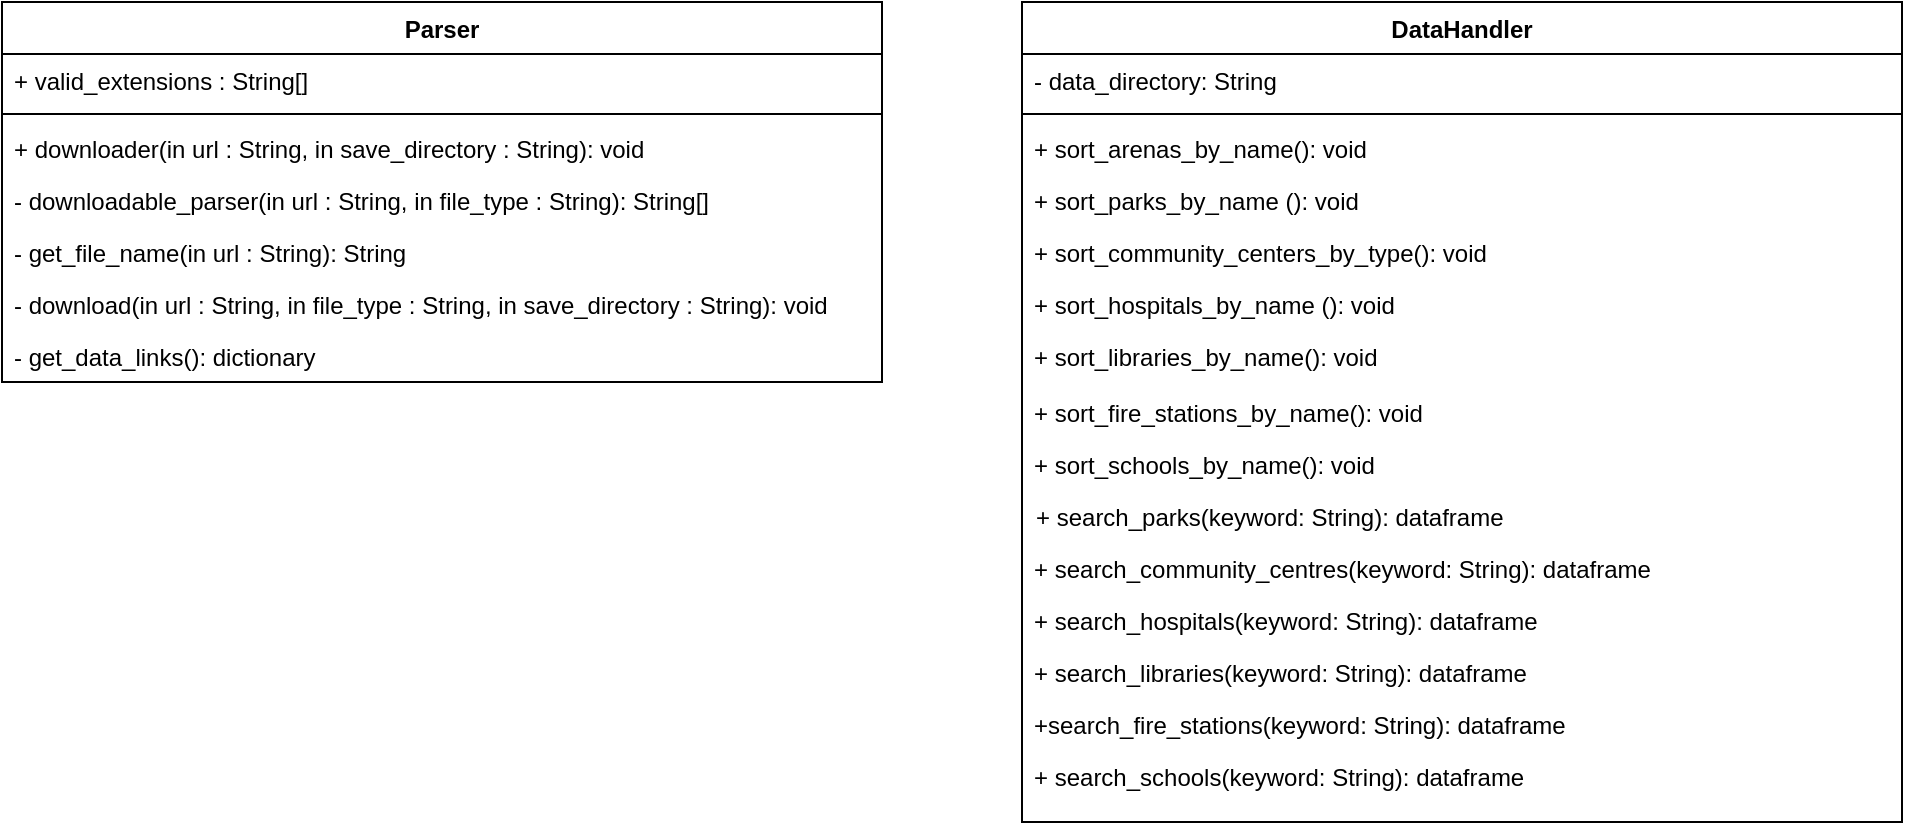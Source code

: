 <mxfile version="24.0.6" type="device">
  <diagram name="Page-1" id="wEoQQM8l3uzObE7j3usA">
    <mxGraphModel dx="677" dy="422" grid="1" gridSize="10" guides="1" tooltips="1" connect="1" arrows="1" fold="1" page="1" pageScale="1" pageWidth="1920" pageHeight="1200" math="0" shadow="0">
      <root>
        <mxCell id="0" />
        <mxCell id="1" parent="0" />
        <mxCell id="FmJL9uus3i0918vet48l-1" value="Parser" style="swimlane;fontStyle=1;align=center;verticalAlign=top;childLayout=stackLayout;horizontal=1;startSize=26;horizontalStack=0;resizeParent=1;resizeParentMax=0;resizeLast=0;collapsible=1;marginBottom=0;whiteSpace=wrap;html=1;" parent="1" vertex="1">
          <mxGeometry x="20" y="50" width="440" height="190" as="geometry" />
        </mxCell>
        <mxCell id="FmJL9uus3i0918vet48l-2" value="+ valid_extensions : String[]" style="text;strokeColor=none;fillColor=none;align=left;verticalAlign=top;spacingLeft=4;spacingRight=4;overflow=hidden;rotatable=0;points=[[0,0.5],[1,0.5]];portConstraint=eastwest;whiteSpace=wrap;html=1;" parent="FmJL9uus3i0918vet48l-1" vertex="1">
          <mxGeometry y="26" width="440" height="26" as="geometry" />
        </mxCell>
        <mxCell id="FmJL9uus3i0918vet48l-3" value="" style="line;strokeWidth=1;fillColor=none;align=left;verticalAlign=middle;spacingTop=-1;spacingLeft=3;spacingRight=3;rotatable=0;labelPosition=right;points=[];portConstraint=eastwest;strokeColor=inherit;" parent="FmJL9uus3i0918vet48l-1" vertex="1">
          <mxGeometry y="52" width="440" height="8" as="geometry" />
        </mxCell>
        <mxCell id="FmJL9uus3i0918vet48l-4" value="+ downloader(in url : String, in save_directory : String): void" style="text;strokeColor=none;fillColor=none;align=left;verticalAlign=top;spacingLeft=4;spacingRight=4;overflow=hidden;rotatable=0;points=[[0,0.5],[1,0.5]];portConstraint=eastwest;whiteSpace=wrap;html=1;" parent="FmJL9uus3i0918vet48l-1" vertex="1">
          <mxGeometry y="60" width="440" height="26" as="geometry" />
        </mxCell>
        <mxCell id="CcudhSc2t-aaziXjAlaI-1" value="- downloadable_parser(in url : String, in file_type : String): String[]" style="text;strokeColor=none;fillColor=none;align=left;verticalAlign=top;spacingLeft=4;spacingRight=4;overflow=hidden;rotatable=0;points=[[0,0.5],[1,0.5]];portConstraint=eastwest;whiteSpace=wrap;html=1;" parent="FmJL9uus3i0918vet48l-1" vertex="1">
          <mxGeometry y="86" width="440" height="26" as="geometry" />
        </mxCell>
        <mxCell id="CcudhSc2t-aaziXjAlaI-2" value="- get_file_name(in url : String): String" style="text;strokeColor=none;fillColor=none;align=left;verticalAlign=top;spacingLeft=4;spacingRight=4;overflow=hidden;rotatable=0;points=[[0,0.5],[1,0.5]];portConstraint=eastwest;whiteSpace=wrap;html=1;" parent="FmJL9uus3i0918vet48l-1" vertex="1">
          <mxGeometry y="112" width="440" height="26" as="geometry" />
        </mxCell>
        <mxCell id="CcudhSc2t-aaziXjAlaI-3" value="- download(in url : String, in file_type : String, in save_directory : String): void" style="text;strokeColor=none;fillColor=none;align=left;verticalAlign=top;spacingLeft=4;spacingRight=4;overflow=hidden;rotatable=0;points=[[0,0.5],[1,0.5]];portConstraint=eastwest;whiteSpace=wrap;html=1;" parent="FmJL9uus3i0918vet48l-1" vertex="1">
          <mxGeometry y="138" width="440" height="26" as="geometry" />
        </mxCell>
        <mxCell id="CcudhSc2t-aaziXjAlaI-4" value="- get_data_links(): dictionary" style="text;strokeColor=none;fillColor=none;align=left;verticalAlign=top;spacingLeft=4;spacingRight=4;overflow=hidden;rotatable=0;points=[[0,0.5],[1,0.5]];portConstraint=eastwest;whiteSpace=wrap;html=1;" parent="FmJL9uus3i0918vet48l-1" vertex="1">
          <mxGeometry y="164" width="440" height="26" as="geometry" />
        </mxCell>
        <mxCell id="cgWqPLkvgEi0CLSmqvAq-1" value="DataHandler" style="swimlane;fontStyle=1;align=center;verticalAlign=top;childLayout=stackLayout;horizontal=1;startSize=26;horizontalStack=0;resizeParent=1;resizeParentMax=0;resizeLast=0;collapsible=1;marginBottom=0;whiteSpace=wrap;html=1;movable=1;resizable=1;rotatable=1;deletable=1;editable=1;locked=0;connectable=1;container=0;" vertex="1" parent="1">
          <mxGeometry x="530" y="50" width="440" height="410" as="geometry">
            <mxRectangle x="20" y="320" width="110" height="30" as="alternateBounds" />
          </mxGeometry>
        </mxCell>
        <mxCell id="cgWqPLkvgEi0CLSmqvAq-2" value="- data_directory: String" style="text;strokeColor=none;fillColor=none;align=left;verticalAlign=top;spacingLeft=4;spacingRight=4;overflow=hidden;rotatable=0;points=[[0,0.5],[1,0.5]];portConstraint=eastwest;whiteSpace=wrap;html=1;" vertex="1" parent="1">
          <mxGeometry x="530" y="76" width="440" height="84" as="geometry" />
        </mxCell>
        <mxCell id="cgWqPLkvgEi0CLSmqvAq-3" value="" style="line;strokeWidth=1;fillColor=none;align=left;verticalAlign=middle;spacingTop=-1;spacingLeft=3;spacingRight=3;rotatable=0;labelPosition=right;points=[];portConstraint=eastwest;strokeColor=inherit;" vertex="1" parent="1">
          <mxGeometry x="530" y="102" width="440" height="8" as="geometry" />
        </mxCell>
        <mxCell id="cgWqPLkvgEi0CLSmqvAq-4" value="+ sort_arenas_by_name(): void" style="text;strokeColor=none;fillColor=none;align=left;verticalAlign=top;spacingLeft=4;spacingRight=4;overflow=hidden;rotatable=0;points=[[0,0.5],[1,0.5]];portConstraint=eastwest;whiteSpace=wrap;html=1;" vertex="1" parent="1">
          <mxGeometry x="530" y="110" width="440" height="26" as="geometry" />
        </mxCell>
        <mxCell id="cgWqPLkvgEi0CLSmqvAq-5" value="+ sort_parks_by_name (): void" style="text;strokeColor=none;fillColor=none;align=left;verticalAlign=top;spacingLeft=4;spacingRight=4;overflow=hidden;rotatable=0;points=[[0,0.5],[1,0.5]];portConstraint=eastwest;whiteSpace=wrap;html=1;" vertex="1" parent="1">
          <mxGeometry x="530" y="136" width="440" height="26" as="geometry" />
        </mxCell>
        <mxCell id="cgWqPLkvgEi0CLSmqvAq-6" value="+ sort_community_centers_by_type(): void" style="text;strokeColor=none;fillColor=none;align=left;verticalAlign=top;spacingLeft=4;spacingRight=4;overflow=hidden;rotatable=0;points=[[0,0.5],[1,0.5]];portConstraint=eastwest;whiteSpace=wrap;html=1;" vertex="1" parent="1">
          <mxGeometry x="530" y="162" width="440" height="26" as="geometry" />
        </mxCell>
        <mxCell id="cgWqPLkvgEi0CLSmqvAq-7" value="+ sort_hospitals_by_name (): void" style="text;strokeColor=none;fillColor=none;align=left;verticalAlign=top;spacingLeft=4;spacingRight=4;overflow=hidden;rotatable=0;points=[[0,0.5],[1,0.5]];portConstraint=eastwest;whiteSpace=wrap;html=1;" vertex="1" parent="1">
          <mxGeometry x="530" y="188" width="440" height="26" as="geometry" />
        </mxCell>
        <mxCell id="cgWqPLkvgEi0CLSmqvAq-8" value="&lt;div&gt;+ sort_libraries_by_name(): void&lt;/div&gt;&lt;div&gt;&lt;br&gt;&lt;/div&gt;&lt;div&gt;&lt;br&gt;&lt;/div&gt;&lt;div&gt;&lt;br&gt;&lt;/div&gt;" style="text;strokeColor=none;fillColor=none;align=left;verticalAlign=top;spacingLeft=4;spacingRight=4;overflow=hidden;rotatable=0;points=[[0,0.5],[1,0.5]];portConstraint=eastwest;whiteSpace=wrap;html=1;" vertex="1" parent="1">
          <mxGeometry x="530" y="214" width="440" height="26" as="geometry" />
        </mxCell>
        <mxCell id="cgWqPLkvgEi0CLSmqvAq-39" value="&lt;div&gt;+ sort_fire_stations_by_name(): void&lt;/div&gt;&lt;div&gt;&lt;br&gt;&lt;/div&gt;&lt;div&gt;&lt;br&gt;&lt;/div&gt;&lt;div&gt;&lt;br&gt;&lt;/div&gt;" style="text;strokeColor=none;fillColor=none;align=left;verticalAlign=top;spacingLeft=4;spacingRight=4;overflow=hidden;rotatable=0;points=[[0,0.5],[1,0.5]];portConstraint=eastwest;whiteSpace=wrap;html=1;" vertex="1" parent="1">
          <mxGeometry x="530" y="242" width="440" height="26" as="geometry" />
        </mxCell>
        <mxCell id="cgWqPLkvgEi0CLSmqvAq-40" value="+ search_parks(keyword: String): dataframe" style="text;strokeColor=none;fillColor=none;align=left;verticalAlign=top;spacingLeft=4;spacingRight=4;overflow=hidden;rotatable=0;points=[[0,0.5],[1,0.5]];portConstraint=eastwest;whiteSpace=wrap;html=1;" vertex="1" parent="1">
          <mxGeometry x="531" y="294" width="440" height="26" as="geometry" />
        </mxCell>
        <mxCell id="cgWqPLkvgEi0CLSmqvAq-41" value="+ search_community_centres(keyword: String): dataframe" style="text;strokeColor=none;fillColor=none;align=left;verticalAlign=top;spacingLeft=4;spacingRight=4;overflow=hidden;rotatable=0;points=[[0,0.5],[1,0.5]];portConstraint=eastwest;whiteSpace=wrap;html=1;" vertex="1" parent="1">
          <mxGeometry x="530" y="320" width="440" height="26" as="geometry" />
        </mxCell>
        <mxCell id="cgWqPLkvgEi0CLSmqvAq-42" value="+ search_hospitals(keyword: String): dataframe" style="text;strokeColor=none;fillColor=none;align=left;verticalAlign=top;spacingLeft=4;spacingRight=4;overflow=hidden;rotatable=0;points=[[0,0.5],[1,0.5]];portConstraint=eastwest;whiteSpace=wrap;html=1;" vertex="1" parent="1">
          <mxGeometry x="530" y="346" width="440" height="26" as="geometry" />
        </mxCell>
        <mxCell id="cgWqPLkvgEi0CLSmqvAq-43" value="+ search_libraries(keyword: String): dataframe" style="text;strokeColor=none;fillColor=none;align=left;verticalAlign=top;spacingLeft=4;spacingRight=4;overflow=hidden;rotatable=0;points=[[0,0.5],[1,0.5]];portConstraint=eastwest;whiteSpace=wrap;html=1;" vertex="1" parent="1">
          <mxGeometry x="530" y="372" width="440" height="26" as="geometry" />
        </mxCell>
        <mxCell id="cgWqPLkvgEi0CLSmqvAq-45" value="&lt;div&gt;+ sort_schools_by_name(): void&lt;/div&gt;&lt;div&gt;&lt;br&gt;&lt;/div&gt;&lt;div&gt;&lt;br&gt;&lt;/div&gt;&lt;div&gt;&lt;br&gt;&lt;/div&gt;" style="text;strokeColor=none;fillColor=none;align=left;verticalAlign=top;spacingLeft=4;spacingRight=4;overflow=hidden;rotatable=0;points=[[0,0.5],[1,0.5]];portConstraint=eastwest;whiteSpace=wrap;html=1;" vertex="1" parent="1">
          <mxGeometry x="530" y="268" width="440" height="26" as="geometry" />
        </mxCell>
        <mxCell id="cgWqPLkvgEi0CLSmqvAq-46" value="+ search_schools(keyword: String): dataframe" style="text;strokeColor=none;fillColor=none;align=left;verticalAlign=top;spacingLeft=4;spacingRight=4;overflow=hidden;rotatable=0;points=[[0,0.5],[1,0.5]];portConstraint=eastwest;whiteSpace=wrap;html=1;" vertex="1" parent="1">
          <mxGeometry x="530" y="424" width="440" height="26" as="geometry" />
        </mxCell>
        <mxCell id="cgWqPLkvgEi0CLSmqvAq-47" value="+search_fire_stations(keyword: String): dataframe" style="text;strokeColor=none;fillColor=none;align=left;verticalAlign=top;spacingLeft=4;spacingRight=4;overflow=hidden;rotatable=0;points=[[0,0.5],[1,0.5]];portConstraint=eastwest;whiteSpace=wrap;html=1;" vertex="1" parent="1">
          <mxGeometry x="530" y="398" width="440" height="26" as="geometry" />
        </mxCell>
      </root>
    </mxGraphModel>
  </diagram>
</mxfile>
